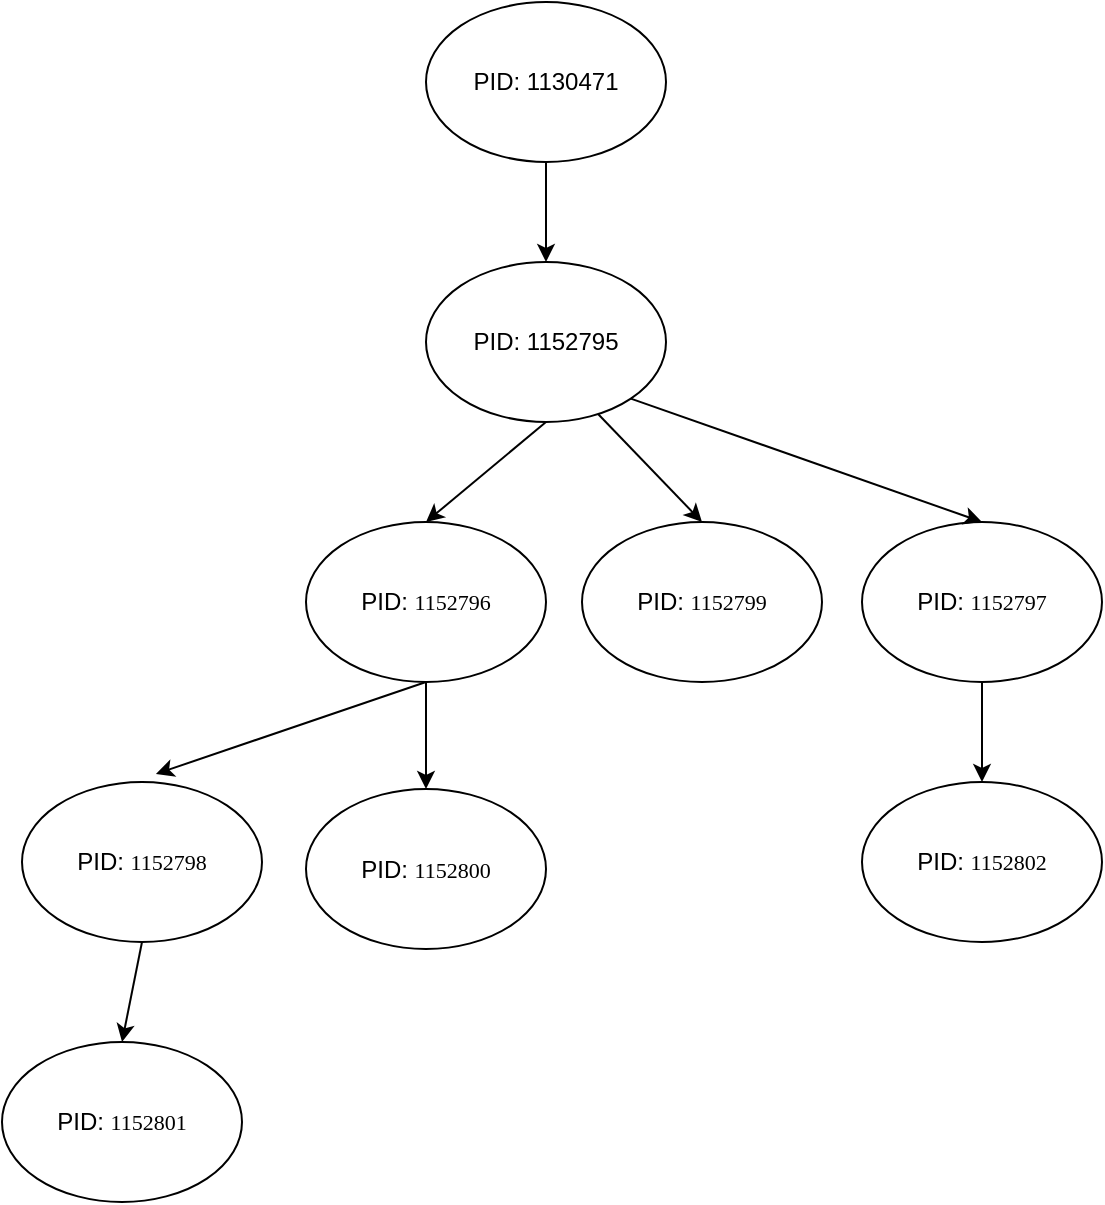 <mxfile version="20.3.7" type="device"><diagram id="a6_Pd18FII4ZFQOe_hg8" name="Page-1"><mxGraphModel dx="580" dy="557" grid="1" gridSize="10" guides="1" tooltips="1" connect="1" arrows="1" fold="1" page="1" pageScale="1" pageWidth="583" pageHeight="827" math="0" shadow="0"><root><mxCell id="0"/><mxCell id="1" parent="0"/><mxCell id="CBSzBpKB5dPbea8Wi-jd-1" value="PID: 1130471" style="ellipse;whiteSpace=wrap;html=1;" vertex="1" parent="1"><mxGeometry x="232" y="20" width="120" height="80" as="geometry"/></mxCell><mxCell id="CBSzBpKB5dPbea8Wi-jd-2" value="PID:&amp;nbsp;&lt;span style=&quot;font-variant-ligatures: no-common-ligatures; font-family: Menlo; font-size: 11px; text-align: start; background-color: initial;&quot;&gt;1152796&lt;/span&gt;" style="ellipse;whiteSpace=wrap;html=1;" vertex="1" parent="1"><mxGeometry x="172" y="280" width="120" height="80" as="geometry"/></mxCell><mxCell id="CBSzBpKB5dPbea8Wi-jd-3" value="PID: 1152795" style="ellipse;whiteSpace=wrap;html=1;" vertex="1" parent="1"><mxGeometry x="232" y="150" width="120" height="80" as="geometry"/></mxCell><mxCell id="CBSzBpKB5dPbea8Wi-jd-4" value="" style="endArrow=classic;html=1;rounded=0;exitX=0.5;exitY=1;exitDx=0;exitDy=0;entryX=0.5;entryY=0;entryDx=0;entryDy=0;" edge="1" parent="1" source="CBSzBpKB5dPbea8Wi-jd-1" target="CBSzBpKB5dPbea8Wi-jd-3"><mxGeometry width="50" height="50" relative="1" as="geometry"><mxPoint x="170" y="230" as="sourcePoint"/><mxPoint x="220" y="180" as="targetPoint"/></mxGeometry></mxCell><mxCell id="CBSzBpKB5dPbea8Wi-jd-5" value="" style="endArrow=classic;html=1;rounded=0;exitX=0.5;exitY=1;exitDx=0;exitDy=0;entryX=0.5;entryY=0;entryDx=0;entryDy=0;" edge="1" parent="1" source="CBSzBpKB5dPbea8Wi-jd-3" target="CBSzBpKB5dPbea8Wi-jd-2"><mxGeometry width="50" height="50" relative="1" as="geometry"><mxPoint x="302" y="110" as="sourcePoint"/><mxPoint x="302" y="160" as="targetPoint"/></mxGeometry></mxCell><mxCell id="CBSzBpKB5dPbea8Wi-jd-6" value="PID:&amp;nbsp;&lt;span style=&quot;font-variant-ligatures: no-common-ligatures; font-family: Menlo; font-size: 11px; text-align: start; background-color: initial;&quot;&gt;1152799&lt;/span&gt;" style="ellipse;whiteSpace=wrap;html=1;" vertex="1" parent="1"><mxGeometry x="310" y="280" width="120" height="80" as="geometry"/></mxCell><mxCell id="CBSzBpKB5dPbea8Wi-jd-8" value="" style="endArrow=classic;html=1;rounded=0;exitX=0.717;exitY=0.95;exitDx=0;exitDy=0;exitPerimeter=0;entryX=0.5;entryY=0;entryDx=0;entryDy=0;" edge="1" parent="1" source="CBSzBpKB5dPbea8Wi-jd-3" target="CBSzBpKB5dPbea8Wi-jd-6"><mxGeometry width="50" height="50" relative="1" as="geometry"><mxPoint x="302" y="240" as="sourcePoint"/><mxPoint x="170" y="310" as="targetPoint"/></mxGeometry></mxCell><mxCell id="CBSzBpKB5dPbea8Wi-jd-9" value="PID:&amp;nbsp;&lt;span style=&quot;font-variant-ligatures: no-common-ligatures; font-family: Menlo; font-size: 11px; text-align: start; background-color: initial;&quot;&gt;1152797&lt;/span&gt;" style="ellipse;whiteSpace=wrap;html=1;" vertex="1" parent="1"><mxGeometry x="450" y="280" width="120" height="80" as="geometry"/></mxCell><mxCell id="CBSzBpKB5dPbea8Wi-jd-10" value="PID:&amp;nbsp;&lt;span style=&quot;font-variant-ligatures: no-common-ligatures; font-family: Menlo; font-size: 11px; text-align: start; background-color: initial;&quot;&gt;1152802&lt;/span&gt;" style="ellipse;whiteSpace=wrap;html=1;" vertex="1" parent="1"><mxGeometry x="450" y="410" width="120" height="80" as="geometry"/></mxCell><mxCell id="CBSzBpKB5dPbea8Wi-jd-11" value="PID:&amp;nbsp;&lt;span style=&quot;font-variant-ligatures: no-common-ligatures; font-family: Menlo; font-size: 11px; text-align: start; background-color: initial;&quot;&gt;1152800&lt;/span&gt;" style="ellipse;whiteSpace=wrap;html=1;" vertex="1" parent="1"><mxGeometry x="172" y="413.5" width="120" height="80" as="geometry"/></mxCell><mxCell id="CBSzBpKB5dPbea8Wi-jd-12" value="PID:&amp;nbsp;&lt;span style=&quot;font-variant-ligatures: no-common-ligatures; font-family: Menlo; font-size: 11px; text-align: start; background-color: initial;&quot;&gt;1152798&lt;/span&gt;" style="ellipse;whiteSpace=wrap;html=1;" vertex="1" parent="1"><mxGeometry x="30" y="410" width="120" height="80" as="geometry"/></mxCell><mxCell id="CBSzBpKB5dPbea8Wi-jd-13" value="" style="endArrow=classic;html=1;rounded=0;exitX=0.5;exitY=1;exitDx=0;exitDy=0;entryX=0.5;entryY=0;entryDx=0;entryDy=0;" edge="1" parent="1" source="CBSzBpKB5dPbea8Wi-jd-2" target="CBSzBpKB5dPbea8Wi-jd-11"><mxGeometry width="50" height="50" relative="1" as="geometry"><mxPoint x="302" y="240" as="sourcePoint"/><mxPoint x="242" y="290" as="targetPoint"/></mxGeometry></mxCell><mxCell id="CBSzBpKB5dPbea8Wi-jd-14" value="" style="endArrow=classic;html=1;rounded=0;exitX=0.5;exitY=1;exitDx=0;exitDy=0;entryX=0.558;entryY=-0.05;entryDx=0;entryDy=0;entryPerimeter=0;" edge="1" parent="1" source="CBSzBpKB5dPbea8Wi-jd-2" target="CBSzBpKB5dPbea8Wi-jd-12"><mxGeometry width="50" height="50" relative="1" as="geometry"><mxPoint x="302" y="240" as="sourcePoint"/><mxPoint x="242" y="290" as="targetPoint"/></mxGeometry></mxCell><mxCell id="CBSzBpKB5dPbea8Wi-jd-15" value="" style="endArrow=classic;html=1;rounded=0;exitX=1;exitY=1;exitDx=0;exitDy=0;entryX=0.5;entryY=0;entryDx=0;entryDy=0;" edge="1" parent="1" source="CBSzBpKB5dPbea8Wi-jd-3" target="CBSzBpKB5dPbea8Wi-jd-9"><mxGeometry width="50" height="50" relative="1" as="geometry"><mxPoint x="302" y="240" as="sourcePoint"/><mxPoint x="242" y="290" as="targetPoint"/></mxGeometry></mxCell><mxCell id="CBSzBpKB5dPbea8Wi-jd-16" value="" style="endArrow=classic;html=1;rounded=0;exitX=0.5;exitY=1;exitDx=0;exitDy=0;entryX=0.5;entryY=0;entryDx=0;entryDy=0;" edge="1" parent="1" source="CBSzBpKB5dPbea8Wi-jd-9" target="CBSzBpKB5dPbea8Wi-jd-10"><mxGeometry width="50" height="50" relative="1" as="geometry"><mxPoint x="328.04" y="236" as="sourcePoint"/><mxPoint x="380" y="290" as="targetPoint"/></mxGeometry></mxCell><mxCell id="CBSzBpKB5dPbea8Wi-jd-17" value="PID:&amp;nbsp;&lt;span style=&quot;font-variant-ligatures: no-common-ligatures; font-family: Menlo; font-size: 11px; text-align: start; background-color: initial;&quot;&gt;1152801&lt;/span&gt;" style="ellipse;whiteSpace=wrap;html=1;" vertex="1" parent="1"><mxGeometry x="20" y="540" width="120" height="80" as="geometry"/></mxCell><mxCell id="CBSzBpKB5dPbea8Wi-jd-18" value="" style="endArrow=classic;html=1;rounded=0;exitX=0.5;exitY=1;exitDx=0;exitDy=0;entryX=0.5;entryY=0;entryDx=0;entryDy=0;" edge="1" parent="1" source="CBSzBpKB5dPbea8Wi-jd-12" target="CBSzBpKB5dPbea8Wi-jd-17"><mxGeometry width="50" height="50" relative="1" as="geometry"><mxPoint x="242" y="370" as="sourcePoint"/><mxPoint x="106.96" y="416" as="targetPoint"/></mxGeometry></mxCell></root></mxGraphModel></diagram></mxfile>